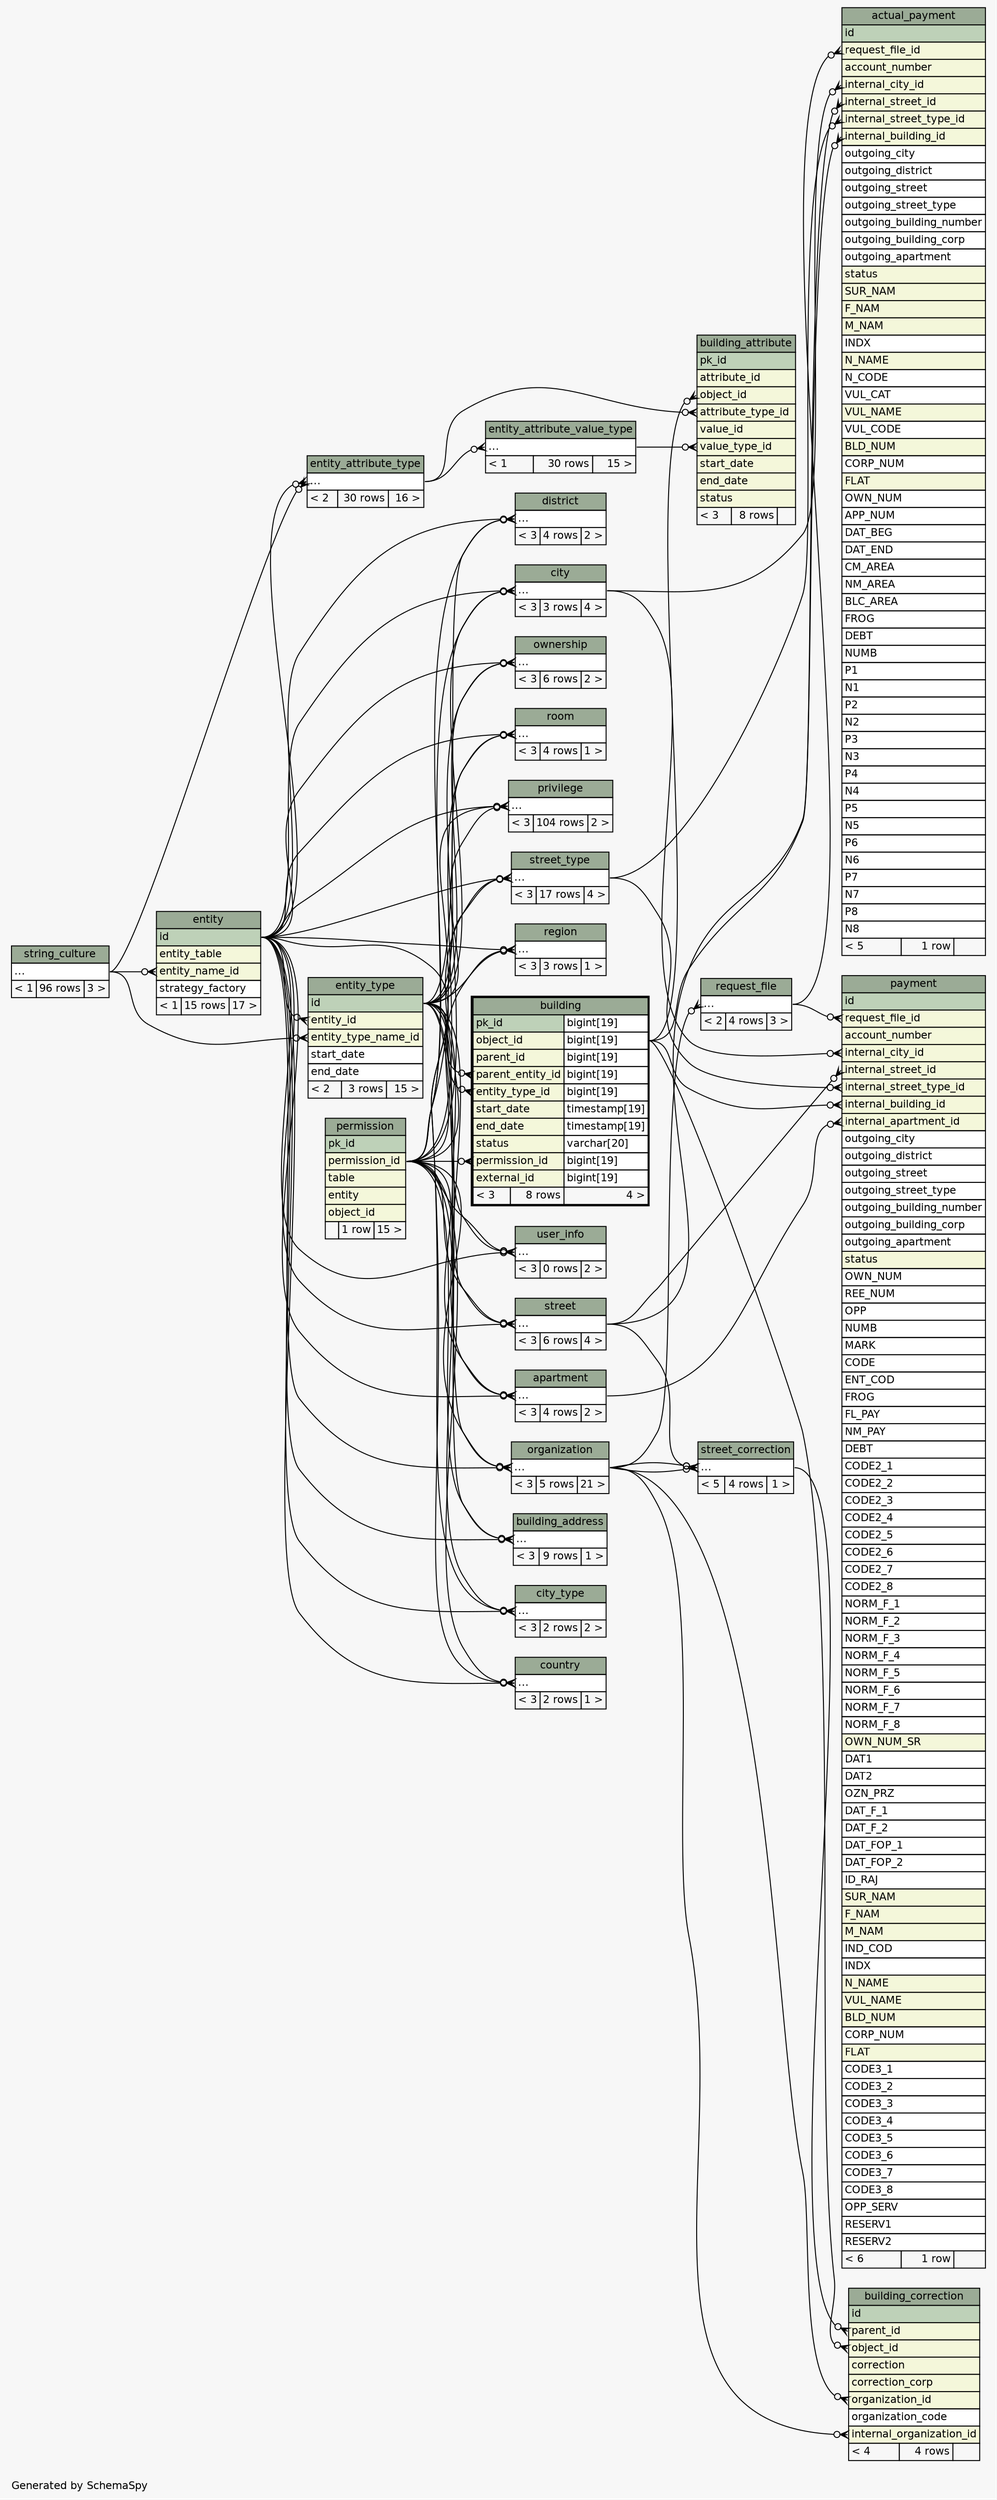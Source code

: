 // dot 2.28.0 on Windows 7 6.1
// SchemaSpy rev 590
digraph "twoDegreesRelationshipsDiagram" {
  graph [
    rankdir="RL"
    bgcolor="#f7f7f7"
    label="\nGenerated by SchemaSpy"
    labeljust="l"
    nodesep="0.18"
    ranksep="0.46"
    fontname="Helvetica"
    fontsize="11"
  ];
  node [
    fontname="Helvetica"
    fontsize="11"
    shape="plaintext"
  ];
  edge [
    arrowsize="0.8"
  ];
  "actual_payment":"internal_building_id":w -> "building":"object_id.type":e [arrowhead=none dir=back arrowtail=crowodot];
  "actual_payment":"internal_city_id":w -> "city":"elipses":e [arrowhead=none dir=back arrowtail=crowodot];
  "actual_payment":"internal_street_id":w -> "street":"elipses":e [arrowhead=none dir=back arrowtail=crowodot];
  "actual_payment":"internal_street_type_id":w -> "street_type":"elipses":e [arrowhead=none dir=back arrowtail=crowodot];
  "actual_payment":"request_file_id":w -> "request_file":"elipses":e [arrowhead=none dir=back arrowtail=crowodot];
  "apartment":"elipses":w -> "entity_type":"id":e [arrowhead=none dir=back arrowtail=crowodot];
  "apartment":"elipses":w -> "entity":"id":e [arrowhead=none dir=back arrowtail=crowodot];
  "apartment":"elipses":w -> "permission":"permission_id":e [arrowhead=none dir=back arrowtail=crowodot];
  "building":"entity_type_id":w -> "entity_type":"id":e [arrowhead=none dir=back arrowtail=crowodot];
  "building":"parent_entity_id":w -> "entity":"id":e [arrowhead=none dir=back arrowtail=crowodot];
  "building":"permission_id":w -> "permission":"permission_id":e [arrowhead=none dir=back arrowtail=crowodot];
  "building_address":"elipses":w -> "entity_type":"id":e [arrowhead=none dir=back arrowtail=crowodot];
  "building_address":"elipses":w -> "entity":"id":e [arrowhead=none dir=back arrowtail=crowodot];
  "building_address":"elipses":w -> "permission":"permission_id":e [arrowhead=none dir=back arrowtail=crowodot];
  "building_attribute":"attribute_type_id":w -> "entity_attribute_type":"elipses":e [arrowhead=none dir=back arrowtail=crowodot];
  "building_attribute":"object_id":w -> "building":"object_id.type":e [arrowhead=none dir=back arrowtail=crowodot];
  "building_attribute":"value_type_id":w -> "entity_attribute_value_type":"elipses":e [arrowhead=none dir=back arrowtail=crowodot];
  "building_correction":"internal_organization_id":w -> "organization":"elipses":e [arrowhead=none dir=back arrowtail=crowodot];
  "building_correction":"object_id":w -> "building":"object_id.type":e [arrowhead=none dir=back arrowtail=crowodot];
  "building_correction":"organization_id":w -> "organization":"elipses":e [arrowhead=none dir=back arrowtail=crowodot];
  "building_correction":"parent_id":w -> "street_correction":"elipses":e [arrowhead=none dir=back arrowtail=crowodot];
  "city":"elipses":w -> "entity_type":"id":e [arrowhead=none dir=back arrowtail=crowodot];
  "city":"elipses":w -> "entity":"id":e [arrowhead=none dir=back arrowtail=crowodot];
  "city":"elipses":w -> "permission":"permission_id":e [arrowhead=none dir=back arrowtail=crowodot];
  "city_type":"elipses":w -> "entity_type":"id":e [arrowhead=none dir=back arrowtail=crowodot];
  "city_type":"elipses":w -> "entity":"id":e [arrowhead=none dir=back arrowtail=crowodot];
  "city_type":"elipses":w -> "permission":"permission_id":e [arrowhead=none dir=back arrowtail=crowodot];
  "country":"elipses":w -> "entity_type":"id":e [arrowhead=none dir=back arrowtail=crowodot];
  "country":"elipses":w -> "entity":"id":e [arrowhead=none dir=back arrowtail=crowodot];
  "country":"elipses":w -> "permission":"permission_id":e [arrowhead=none dir=back arrowtail=crowodot];
  "district":"elipses":w -> "entity_type":"id":e [arrowhead=none dir=back arrowtail=crowodot];
  "district":"elipses":w -> "entity":"id":e [arrowhead=none dir=back arrowtail=crowodot];
  "district":"elipses":w -> "permission":"permission_id":e [arrowhead=none dir=back arrowtail=crowodot];
  "entity":"entity_name_id":w -> "string_culture":"elipses":e [arrowhead=none dir=back arrowtail=crowodot];
  "entity_attribute_type":"elipses":w -> "string_culture":"elipses":e [arrowhead=none dir=back arrowtail=crowodot];
  "entity_attribute_type":"elipses":w -> "entity":"id":e [arrowhead=none dir=back arrowtail=crowodot];
  "entity_attribute_value_type":"elipses":w -> "entity_attribute_type":"elipses":e [arrowhead=none dir=back arrowtail=crowodot];
  "entity_type":"entity_id":w -> "entity":"id":e [arrowhead=none dir=back arrowtail=crowodot];
  "entity_type":"entity_type_name_id":w -> "string_culture":"elipses":e [arrowhead=none dir=back arrowtail=crowodot];
  "organization":"elipses":w -> "entity_type":"id":e [arrowhead=none dir=back arrowtail=crowodot];
  "organization":"elipses":w -> "entity":"id":e [arrowhead=none dir=back arrowtail=crowodot];
  "organization":"elipses":w -> "permission":"permission_id":e [arrowhead=none dir=back arrowtail=crowodot];
  "ownership":"elipses":w -> "entity_type":"id":e [arrowhead=none dir=back arrowtail=crowodot];
  "ownership":"elipses":w -> "entity":"id":e [arrowhead=none dir=back arrowtail=crowodot];
  "ownership":"elipses":w -> "permission":"permission_id":e [arrowhead=none dir=back arrowtail=crowodot];
  "payment":"internal_apartment_id":w -> "apartment":"elipses":e [arrowhead=none dir=back arrowtail=crowodot];
  "payment":"internal_building_id":w -> "building":"object_id.type":e [arrowhead=none dir=back arrowtail=crowodot];
  "payment":"internal_city_id":w -> "city":"elipses":e [arrowhead=none dir=back arrowtail=crowodot];
  "payment":"internal_street_id":w -> "street":"elipses":e [arrowhead=none dir=back arrowtail=crowodot];
  "payment":"internal_street_type_id":w -> "street_type":"elipses":e [arrowhead=none dir=back arrowtail=crowodot];
  "payment":"request_file_id":w -> "request_file":"elipses":e [arrowhead=none dir=back arrowtail=crowodot];
  "privilege":"elipses":w -> "entity_type":"id":e [arrowhead=none dir=back arrowtail=crowodot];
  "privilege":"elipses":w -> "entity":"id":e [arrowhead=none dir=back arrowtail=crowodot];
  "privilege":"elipses":w -> "permission":"permission_id":e [arrowhead=none dir=back arrowtail=crowodot];
  "region":"elipses":w -> "entity_type":"id":e [arrowhead=none dir=back arrowtail=crowodot];
  "region":"elipses":w -> "entity":"id":e [arrowhead=none dir=back arrowtail=crowodot];
  "region":"elipses":w -> "permission":"permission_id":e [arrowhead=none dir=back arrowtail=crowodot];
  "request_file":"elipses":w -> "organization":"elipses":e [arrowhead=none dir=back arrowtail=crowodot];
  "room":"elipses":w -> "entity_type":"id":e [arrowhead=none dir=back arrowtail=crowodot];
  "room":"elipses":w -> "entity":"id":e [arrowhead=none dir=back arrowtail=crowodot];
  "room":"elipses":w -> "permission":"permission_id":e [arrowhead=none dir=back arrowtail=crowodot];
  "street":"elipses":w -> "entity_type":"id":e [arrowhead=none dir=back arrowtail=crowodot];
  "street":"elipses":w -> "entity":"id":e [arrowhead=none dir=back arrowtail=crowodot];
  "street":"elipses":w -> "permission":"permission_id":e [arrowhead=none dir=back arrowtail=crowodot];
  "street_correction":"elipses":w -> "organization":"elipses":e [arrowhead=none dir=back arrowtail=crowodot];
  "street_correction":"elipses":w -> "street":"elipses":e [arrowhead=none dir=back arrowtail=crowodot];
  "street_correction":"elipses":w -> "organization":"elipses":e [arrowhead=none dir=back arrowtail=crowodot];
  "street_type":"elipses":w -> "entity_type":"id":e [arrowhead=none dir=back arrowtail=crowodot];
  "street_type":"elipses":w -> "entity":"id":e [arrowhead=none dir=back arrowtail=crowodot];
  "street_type":"elipses":w -> "permission":"permission_id":e [arrowhead=none dir=back arrowtail=crowodot];
  "user_info":"elipses":w -> "entity_type":"id":e [arrowhead=none dir=back arrowtail=crowodot];
  "user_info":"elipses":w -> "entity":"id":e [arrowhead=none dir=back arrowtail=crowodot];
  "user_info":"elipses":w -> "permission":"permission_id":e [arrowhead=none dir=back arrowtail=crowodot];
  "actual_payment" [
    label=<
    <TABLE BORDER="0" CELLBORDER="1" CELLSPACING="0" BGCOLOR="#ffffff">
      <TR><TD COLSPAN="3" BGCOLOR="#9bab96" ALIGN="CENTER">actual_payment</TD></TR>
      <TR><TD PORT="id" COLSPAN="3" BGCOLOR="#bed1b8" ALIGN="LEFT">id</TD></TR>
      <TR><TD PORT="request_file_id" COLSPAN="3" BGCOLOR="#f4f7da" ALIGN="LEFT">request_file_id</TD></TR>
      <TR><TD PORT="account_number" COLSPAN="3" BGCOLOR="#f4f7da" ALIGN="LEFT">account_number</TD></TR>
      <TR><TD PORT="internal_city_id" COLSPAN="3" BGCOLOR="#f4f7da" ALIGN="LEFT">internal_city_id</TD></TR>
      <TR><TD PORT="internal_street_id" COLSPAN="3" BGCOLOR="#f4f7da" ALIGN="LEFT">internal_street_id</TD></TR>
      <TR><TD PORT="internal_street_type_id" COLSPAN="3" BGCOLOR="#f4f7da" ALIGN="LEFT">internal_street_type_id</TD></TR>
      <TR><TD PORT="internal_building_id" COLSPAN="3" BGCOLOR="#f4f7da" ALIGN="LEFT">internal_building_id</TD></TR>
      <TR><TD PORT="outgoing_city" COLSPAN="3" ALIGN="LEFT">outgoing_city</TD></TR>
      <TR><TD PORT="outgoing_district" COLSPAN="3" ALIGN="LEFT">outgoing_district</TD></TR>
      <TR><TD PORT="outgoing_street" COLSPAN="3" ALIGN="LEFT">outgoing_street</TD></TR>
      <TR><TD PORT="outgoing_street_type" COLSPAN="3" ALIGN="LEFT">outgoing_street_type</TD></TR>
      <TR><TD PORT="outgoing_building_number" COLSPAN="3" ALIGN="LEFT">outgoing_building_number</TD></TR>
      <TR><TD PORT="outgoing_building_corp" COLSPAN="3" ALIGN="LEFT">outgoing_building_corp</TD></TR>
      <TR><TD PORT="outgoing_apartment" COLSPAN="3" ALIGN="LEFT">outgoing_apartment</TD></TR>
      <TR><TD PORT="status" COLSPAN="3" BGCOLOR="#f4f7da" ALIGN="LEFT">status</TD></TR>
      <TR><TD PORT="SUR_NAM" COLSPAN="3" BGCOLOR="#f4f7da" ALIGN="LEFT">SUR_NAM</TD></TR>
      <TR><TD PORT="F_NAM" COLSPAN="3" BGCOLOR="#f4f7da" ALIGN="LEFT">F_NAM</TD></TR>
      <TR><TD PORT="M_NAM" COLSPAN="3" BGCOLOR="#f4f7da" ALIGN="LEFT">M_NAM</TD></TR>
      <TR><TD PORT="INDX" COLSPAN="3" ALIGN="LEFT">INDX</TD></TR>
      <TR><TD PORT="N_NAME" COLSPAN="3" BGCOLOR="#f4f7da" ALIGN="LEFT">N_NAME</TD></TR>
      <TR><TD PORT="N_CODE" COLSPAN="3" ALIGN="LEFT">N_CODE</TD></TR>
      <TR><TD PORT="VUL_CAT" COLSPAN="3" ALIGN="LEFT">VUL_CAT</TD></TR>
      <TR><TD PORT="VUL_NAME" COLSPAN="3" BGCOLOR="#f4f7da" ALIGN="LEFT">VUL_NAME</TD></TR>
      <TR><TD PORT="VUL_CODE" COLSPAN="3" ALIGN="LEFT">VUL_CODE</TD></TR>
      <TR><TD PORT="BLD_NUM" COLSPAN="3" BGCOLOR="#f4f7da" ALIGN="LEFT">BLD_NUM</TD></TR>
      <TR><TD PORT="CORP_NUM" COLSPAN="3" ALIGN="LEFT">CORP_NUM</TD></TR>
      <TR><TD PORT="FLAT" COLSPAN="3" BGCOLOR="#f4f7da" ALIGN="LEFT">FLAT</TD></TR>
      <TR><TD PORT="OWN_NUM" COLSPAN="3" ALIGN="LEFT">OWN_NUM</TD></TR>
      <TR><TD PORT="APP_NUM" COLSPAN="3" ALIGN="LEFT">APP_NUM</TD></TR>
      <TR><TD PORT="DAT_BEG" COLSPAN="3" ALIGN="LEFT">DAT_BEG</TD></TR>
      <TR><TD PORT="DAT_END" COLSPAN="3" ALIGN="LEFT">DAT_END</TD></TR>
      <TR><TD PORT="CM_AREA" COLSPAN="3" ALIGN="LEFT">CM_AREA</TD></TR>
      <TR><TD PORT="NM_AREA" COLSPAN="3" ALIGN="LEFT">NM_AREA</TD></TR>
      <TR><TD PORT="BLC_AREA" COLSPAN="3" ALIGN="LEFT">BLC_AREA</TD></TR>
      <TR><TD PORT="FROG" COLSPAN="3" ALIGN="LEFT">FROG</TD></TR>
      <TR><TD PORT="DEBT" COLSPAN="3" ALIGN="LEFT">DEBT</TD></TR>
      <TR><TD PORT="NUMB" COLSPAN="3" ALIGN="LEFT">NUMB</TD></TR>
      <TR><TD PORT="P1" COLSPAN="3" ALIGN="LEFT">P1</TD></TR>
      <TR><TD PORT="N1" COLSPAN="3" ALIGN="LEFT">N1</TD></TR>
      <TR><TD PORT="P2" COLSPAN="3" ALIGN="LEFT">P2</TD></TR>
      <TR><TD PORT="N2" COLSPAN="3" ALIGN="LEFT">N2</TD></TR>
      <TR><TD PORT="P3" COLSPAN="3" ALIGN="LEFT">P3</TD></TR>
      <TR><TD PORT="N3" COLSPAN="3" ALIGN="LEFT">N3</TD></TR>
      <TR><TD PORT="P4" COLSPAN="3" ALIGN="LEFT">P4</TD></TR>
      <TR><TD PORT="N4" COLSPAN="3" ALIGN="LEFT">N4</TD></TR>
      <TR><TD PORT="P5" COLSPAN="3" ALIGN="LEFT">P5</TD></TR>
      <TR><TD PORT="N5" COLSPAN="3" ALIGN="LEFT">N5</TD></TR>
      <TR><TD PORT="P6" COLSPAN="3" ALIGN="LEFT">P6</TD></TR>
      <TR><TD PORT="N6" COLSPAN="3" ALIGN="LEFT">N6</TD></TR>
      <TR><TD PORT="P7" COLSPAN="3" ALIGN="LEFT">P7</TD></TR>
      <TR><TD PORT="N7" COLSPAN="3" ALIGN="LEFT">N7</TD></TR>
      <TR><TD PORT="P8" COLSPAN="3" ALIGN="LEFT">P8</TD></TR>
      <TR><TD PORT="N8" COLSPAN="3" ALIGN="LEFT">N8</TD></TR>
      <TR><TD ALIGN="LEFT" BGCOLOR="#f7f7f7">&lt; 5</TD><TD ALIGN="RIGHT" BGCOLOR="#f7f7f7">1 row</TD><TD ALIGN="RIGHT" BGCOLOR="#f7f7f7">  </TD></TR>
    </TABLE>>
    URL="actual_payment.html"
    tooltip="actual_payment"
  ];
  "apartment" [
    label=<
    <TABLE BORDER="0" CELLBORDER="1" CELLSPACING="0" BGCOLOR="#ffffff">
      <TR><TD COLSPAN="3" BGCOLOR="#9bab96" ALIGN="CENTER">apartment</TD></TR>
      <TR><TD PORT="elipses" COLSPAN="3" ALIGN="LEFT">...</TD></TR>
      <TR><TD ALIGN="LEFT" BGCOLOR="#f7f7f7">&lt; 3</TD><TD ALIGN="RIGHT" BGCOLOR="#f7f7f7">4 rows</TD><TD ALIGN="RIGHT" BGCOLOR="#f7f7f7">2 &gt;</TD></TR>
    </TABLE>>
    URL="apartment.html"
    tooltip="apartment"
  ];
  "building" [
    label=<
    <TABLE BORDER="2" CELLBORDER="1" CELLSPACING="0" BGCOLOR="#ffffff">
      <TR><TD COLSPAN="3" BGCOLOR="#9bab96" ALIGN="CENTER">building</TD></TR>
      <TR><TD PORT="pk_id" COLSPAN="2" BGCOLOR="#bed1b8" ALIGN="LEFT">pk_id</TD><TD PORT="pk_id.type" ALIGN="LEFT">bigint[19]</TD></TR>
      <TR><TD PORT="object_id" COLSPAN="2" BGCOLOR="#f4f7da" ALIGN="LEFT">object_id</TD><TD PORT="object_id.type" ALIGN="LEFT">bigint[19]</TD></TR>
      <TR><TD PORT="parent_id" COLSPAN="2" BGCOLOR="#f4f7da" ALIGN="LEFT">parent_id</TD><TD PORT="parent_id.type" ALIGN="LEFT">bigint[19]</TD></TR>
      <TR><TD PORT="parent_entity_id" COLSPAN="2" BGCOLOR="#f4f7da" ALIGN="LEFT">parent_entity_id</TD><TD PORT="parent_entity_id.type" ALIGN="LEFT">bigint[19]</TD></TR>
      <TR><TD PORT="entity_type_id" COLSPAN="2" BGCOLOR="#f4f7da" ALIGN="LEFT">entity_type_id</TD><TD PORT="entity_type_id.type" ALIGN="LEFT">bigint[19]</TD></TR>
      <TR><TD PORT="start_date" COLSPAN="2" BGCOLOR="#f4f7da" ALIGN="LEFT">start_date</TD><TD PORT="start_date.type" ALIGN="LEFT">timestamp[19]</TD></TR>
      <TR><TD PORT="end_date" COLSPAN="2" BGCOLOR="#f4f7da" ALIGN="LEFT">end_date</TD><TD PORT="end_date.type" ALIGN="LEFT">timestamp[19]</TD></TR>
      <TR><TD PORT="status" COLSPAN="2" BGCOLOR="#f4f7da" ALIGN="LEFT">status</TD><TD PORT="status.type" ALIGN="LEFT">varchar[20]</TD></TR>
      <TR><TD PORT="permission_id" COLSPAN="2" BGCOLOR="#f4f7da" ALIGN="LEFT">permission_id</TD><TD PORT="permission_id.type" ALIGN="LEFT">bigint[19]</TD></TR>
      <TR><TD PORT="external_id" COLSPAN="2" BGCOLOR="#f4f7da" ALIGN="LEFT">external_id</TD><TD PORT="external_id.type" ALIGN="LEFT">bigint[19]</TD></TR>
      <TR><TD ALIGN="LEFT" BGCOLOR="#f7f7f7">&lt; 3</TD><TD ALIGN="RIGHT" BGCOLOR="#f7f7f7">8 rows</TD><TD ALIGN="RIGHT" BGCOLOR="#f7f7f7">4 &gt;</TD></TR>
    </TABLE>>
    URL="building.html"
    tooltip="building"
  ];
  "building_address" [
    label=<
    <TABLE BORDER="0" CELLBORDER="1" CELLSPACING="0" BGCOLOR="#ffffff">
      <TR><TD COLSPAN="3" BGCOLOR="#9bab96" ALIGN="CENTER">building_address</TD></TR>
      <TR><TD PORT="elipses" COLSPAN="3" ALIGN="LEFT">...</TD></TR>
      <TR><TD ALIGN="LEFT" BGCOLOR="#f7f7f7">&lt; 3</TD><TD ALIGN="RIGHT" BGCOLOR="#f7f7f7">9 rows</TD><TD ALIGN="RIGHT" BGCOLOR="#f7f7f7">1 &gt;</TD></TR>
    </TABLE>>
    URL="building_address.html"
    tooltip="building_address"
  ];
  "building_attribute" [
    label=<
    <TABLE BORDER="0" CELLBORDER="1" CELLSPACING="0" BGCOLOR="#ffffff">
      <TR><TD COLSPAN="3" BGCOLOR="#9bab96" ALIGN="CENTER">building_attribute</TD></TR>
      <TR><TD PORT="pk_id" COLSPAN="3" BGCOLOR="#bed1b8" ALIGN="LEFT">pk_id</TD></TR>
      <TR><TD PORT="attribute_id" COLSPAN="3" BGCOLOR="#f4f7da" ALIGN="LEFT">attribute_id</TD></TR>
      <TR><TD PORT="object_id" COLSPAN="3" BGCOLOR="#f4f7da" ALIGN="LEFT">object_id</TD></TR>
      <TR><TD PORT="attribute_type_id" COLSPAN="3" BGCOLOR="#f4f7da" ALIGN="LEFT">attribute_type_id</TD></TR>
      <TR><TD PORT="value_id" COLSPAN="3" BGCOLOR="#f4f7da" ALIGN="LEFT">value_id</TD></TR>
      <TR><TD PORT="value_type_id" COLSPAN="3" BGCOLOR="#f4f7da" ALIGN="LEFT">value_type_id</TD></TR>
      <TR><TD PORT="start_date" COLSPAN="3" BGCOLOR="#f4f7da" ALIGN="LEFT">start_date</TD></TR>
      <TR><TD PORT="end_date" COLSPAN="3" BGCOLOR="#f4f7da" ALIGN="LEFT">end_date</TD></TR>
      <TR><TD PORT="status" COLSPAN="3" BGCOLOR="#f4f7da" ALIGN="LEFT">status</TD></TR>
      <TR><TD ALIGN="LEFT" BGCOLOR="#f7f7f7">&lt; 3</TD><TD ALIGN="RIGHT" BGCOLOR="#f7f7f7">8 rows</TD><TD ALIGN="RIGHT" BGCOLOR="#f7f7f7">  </TD></TR>
    </TABLE>>
    URL="building_attribute.html"
    tooltip="building_attribute"
  ];
  "building_correction" [
    label=<
    <TABLE BORDER="0" CELLBORDER="1" CELLSPACING="0" BGCOLOR="#ffffff">
      <TR><TD COLSPAN="3" BGCOLOR="#9bab96" ALIGN="CENTER">building_correction</TD></TR>
      <TR><TD PORT="id" COLSPAN="3" BGCOLOR="#bed1b8" ALIGN="LEFT">id</TD></TR>
      <TR><TD PORT="parent_id" COLSPAN="3" BGCOLOR="#f4f7da" ALIGN="LEFT">parent_id</TD></TR>
      <TR><TD PORT="object_id" COLSPAN="3" BGCOLOR="#f4f7da" ALIGN="LEFT">object_id</TD></TR>
      <TR><TD PORT="correction" COLSPAN="3" BGCOLOR="#f4f7da" ALIGN="LEFT">correction</TD></TR>
      <TR><TD PORT="correction_corp" COLSPAN="3" BGCOLOR="#f4f7da" ALIGN="LEFT">correction_corp</TD></TR>
      <TR><TD PORT="organization_id" COLSPAN="3" BGCOLOR="#f4f7da" ALIGN="LEFT">organization_id</TD></TR>
      <TR><TD PORT="organization_code" COLSPAN="3" ALIGN="LEFT">organization_code</TD></TR>
      <TR><TD PORT="internal_organization_id" COLSPAN="3" BGCOLOR="#f4f7da" ALIGN="LEFT">internal_organization_id</TD></TR>
      <TR><TD ALIGN="LEFT" BGCOLOR="#f7f7f7">&lt; 4</TD><TD ALIGN="RIGHT" BGCOLOR="#f7f7f7">4 rows</TD><TD ALIGN="RIGHT" BGCOLOR="#f7f7f7">  </TD></TR>
    </TABLE>>
    URL="building_correction.html"
    tooltip="building_correction"
  ];
  "city" [
    label=<
    <TABLE BORDER="0" CELLBORDER="1" CELLSPACING="0" BGCOLOR="#ffffff">
      <TR><TD COLSPAN="3" BGCOLOR="#9bab96" ALIGN="CENTER">city</TD></TR>
      <TR><TD PORT="elipses" COLSPAN="3" ALIGN="LEFT">...</TD></TR>
      <TR><TD ALIGN="LEFT" BGCOLOR="#f7f7f7">&lt; 3</TD><TD ALIGN="RIGHT" BGCOLOR="#f7f7f7">3 rows</TD><TD ALIGN="RIGHT" BGCOLOR="#f7f7f7">4 &gt;</TD></TR>
    </TABLE>>
    URL="city.html"
    tooltip="city"
  ];
  "city_type" [
    label=<
    <TABLE BORDER="0" CELLBORDER="1" CELLSPACING="0" BGCOLOR="#ffffff">
      <TR><TD COLSPAN="3" BGCOLOR="#9bab96" ALIGN="CENTER">city_type</TD></TR>
      <TR><TD PORT="elipses" COLSPAN="3" ALIGN="LEFT">...</TD></TR>
      <TR><TD ALIGN="LEFT" BGCOLOR="#f7f7f7">&lt; 3</TD><TD ALIGN="RIGHT" BGCOLOR="#f7f7f7">2 rows</TD><TD ALIGN="RIGHT" BGCOLOR="#f7f7f7">2 &gt;</TD></TR>
    </TABLE>>
    URL="city_type.html"
    tooltip="city_type"
  ];
  "country" [
    label=<
    <TABLE BORDER="0" CELLBORDER="1" CELLSPACING="0" BGCOLOR="#ffffff">
      <TR><TD COLSPAN="3" BGCOLOR="#9bab96" ALIGN="CENTER">country</TD></TR>
      <TR><TD PORT="elipses" COLSPAN="3" ALIGN="LEFT">...</TD></TR>
      <TR><TD ALIGN="LEFT" BGCOLOR="#f7f7f7">&lt; 3</TD><TD ALIGN="RIGHT" BGCOLOR="#f7f7f7">2 rows</TD><TD ALIGN="RIGHT" BGCOLOR="#f7f7f7">1 &gt;</TD></TR>
    </TABLE>>
    URL="country.html"
    tooltip="country"
  ];
  "district" [
    label=<
    <TABLE BORDER="0" CELLBORDER="1" CELLSPACING="0" BGCOLOR="#ffffff">
      <TR><TD COLSPAN="3" BGCOLOR="#9bab96" ALIGN="CENTER">district</TD></TR>
      <TR><TD PORT="elipses" COLSPAN="3" ALIGN="LEFT">...</TD></TR>
      <TR><TD ALIGN="LEFT" BGCOLOR="#f7f7f7">&lt; 3</TD><TD ALIGN="RIGHT" BGCOLOR="#f7f7f7">4 rows</TD><TD ALIGN="RIGHT" BGCOLOR="#f7f7f7">2 &gt;</TD></TR>
    </TABLE>>
    URL="district.html"
    tooltip="district"
  ];
  "entity" [
    label=<
    <TABLE BORDER="0" CELLBORDER="1" CELLSPACING="0" BGCOLOR="#ffffff">
      <TR><TD COLSPAN="3" BGCOLOR="#9bab96" ALIGN="CENTER">entity</TD></TR>
      <TR><TD PORT="id" COLSPAN="3" BGCOLOR="#bed1b8" ALIGN="LEFT">id</TD></TR>
      <TR><TD PORT="entity_table" COLSPAN="3" BGCOLOR="#f4f7da" ALIGN="LEFT">entity_table</TD></TR>
      <TR><TD PORT="entity_name_id" COLSPAN="3" BGCOLOR="#f4f7da" ALIGN="LEFT">entity_name_id</TD></TR>
      <TR><TD PORT="strategy_factory" COLSPAN="3" ALIGN="LEFT">strategy_factory</TD></TR>
      <TR><TD ALIGN="LEFT" BGCOLOR="#f7f7f7">&lt; 1</TD><TD ALIGN="RIGHT" BGCOLOR="#f7f7f7">15 rows</TD><TD ALIGN="RIGHT" BGCOLOR="#f7f7f7">17 &gt;</TD></TR>
    </TABLE>>
    URL="entity.html"
    tooltip="entity"
  ];
  "entity_attribute_type" [
    label=<
    <TABLE BORDER="0" CELLBORDER="1" CELLSPACING="0" BGCOLOR="#ffffff">
      <TR><TD COLSPAN="3" BGCOLOR="#9bab96" ALIGN="CENTER">entity_attribute_type</TD></TR>
      <TR><TD PORT="elipses" COLSPAN="3" ALIGN="LEFT">...</TD></TR>
      <TR><TD ALIGN="LEFT" BGCOLOR="#f7f7f7">&lt; 2</TD><TD ALIGN="RIGHT" BGCOLOR="#f7f7f7">30 rows</TD><TD ALIGN="RIGHT" BGCOLOR="#f7f7f7">16 &gt;</TD></TR>
    </TABLE>>
    URL="entity_attribute_type.html"
    tooltip="entity_attribute_type"
  ];
  "entity_attribute_value_type" [
    label=<
    <TABLE BORDER="0" CELLBORDER="1" CELLSPACING="0" BGCOLOR="#ffffff">
      <TR><TD COLSPAN="3" BGCOLOR="#9bab96" ALIGN="CENTER">entity_attribute_value_type</TD></TR>
      <TR><TD PORT="elipses" COLSPAN="3" ALIGN="LEFT">...</TD></TR>
      <TR><TD ALIGN="LEFT" BGCOLOR="#f7f7f7">&lt; 1</TD><TD ALIGN="RIGHT" BGCOLOR="#f7f7f7">30 rows</TD><TD ALIGN="RIGHT" BGCOLOR="#f7f7f7">15 &gt;</TD></TR>
    </TABLE>>
    URL="entity_attribute_value_type.html"
    tooltip="entity_attribute_value_type"
  ];
  "entity_type" [
    label=<
    <TABLE BORDER="0" CELLBORDER="1" CELLSPACING="0" BGCOLOR="#ffffff">
      <TR><TD COLSPAN="3" BGCOLOR="#9bab96" ALIGN="CENTER">entity_type</TD></TR>
      <TR><TD PORT="id" COLSPAN="3" BGCOLOR="#bed1b8" ALIGN="LEFT">id</TD></TR>
      <TR><TD PORT="entity_id" COLSPAN="3" BGCOLOR="#f4f7da" ALIGN="LEFT">entity_id</TD></TR>
      <TR><TD PORT="entity_type_name_id" COLSPAN="3" BGCOLOR="#f4f7da" ALIGN="LEFT">entity_type_name_id</TD></TR>
      <TR><TD PORT="start_date" COLSPAN="3" ALIGN="LEFT">start_date</TD></TR>
      <TR><TD PORT="end_date" COLSPAN="3" ALIGN="LEFT">end_date</TD></TR>
      <TR><TD ALIGN="LEFT" BGCOLOR="#f7f7f7">&lt; 2</TD><TD ALIGN="RIGHT" BGCOLOR="#f7f7f7">3 rows</TD><TD ALIGN="RIGHT" BGCOLOR="#f7f7f7">15 &gt;</TD></TR>
    </TABLE>>
    URL="entity_type.html"
    tooltip="entity_type"
  ];
  "organization" [
    label=<
    <TABLE BORDER="0" CELLBORDER="1" CELLSPACING="0" BGCOLOR="#ffffff">
      <TR><TD COLSPAN="3" BGCOLOR="#9bab96" ALIGN="CENTER">organization</TD></TR>
      <TR><TD PORT="elipses" COLSPAN="3" ALIGN="LEFT">...</TD></TR>
      <TR><TD ALIGN="LEFT" BGCOLOR="#f7f7f7">&lt; 3</TD><TD ALIGN="RIGHT" BGCOLOR="#f7f7f7">5 rows</TD><TD ALIGN="RIGHT" BGCOLOR="#f7f7f7">21 &gt;</TD></TR>
    </TABLE>>
    URL="organization.html"
    tooltip="organization"
  ];
  "ownership" [
    label=<
    <TABLE BORDER="0" CELLBORDER="1" CELLSPACING="0" BGCOLOR="#ffffff">
      <TR><TD COLSPAN="3" BGCOLOR="#9bab96" ALIGN="CENTER">ownership</TD></TR>
      <TR><TD PORT="elipses" COLSPAN="3" ALIGN="LEFT">...</TD></TR>
      <TR><TD ALIGN="LEFT" BGCOLOR="#f7f7f7">&lt; 3</TD><TD ALIGN="RIGHT" BGCOLOR="#f7f7f7">6 rows</TD><TD ALIGN="RIGHT" BGCOLOR="#f7f7f7">2 &gt;</TD></TR>
    </TABLE>>
    URL="ownership.html"
    tooltip="ownership"
  ];
  "payment" [
    label=<
    <TABLE BORDER="0" CELLBORDER="1" CELLSPACING="0" BGCOLOR="#ffffff">
      <TR><TD COLSPAN="3" BGCOLOR="#9bab96" ALIGN="CENTER">payment</TD></TR>
      <TR><TD PORT="id" COLSPAN="3" BGCOLOR="#bed1b8" ALIGN="LEFT">id</TD></TR>
      <TR><TD PORT="request_file_id" COLSPAN="3" BGCOLOR="#f4f7da" ALIGN="LEFT">request_file_id</TD></TR>
      <TR><TD PORT="account_number" COLSPAN="3" BGCOLOR="#f4f7da" ALIGN="LEFT">account_number</TD></TR>
      <TR><TD PORT="internal_city_id" COLSPAN="3" BGCOLOR="#f4f7da" ALIGN="LEFT">internal_city_id</TD></TR>
      <TR><TD PORT="internal_street_id" COLSPAN="3" BGCOLOR="#f4f7da" ALIGN="LEFT">internal_street_id</TD></TR>
      <TR><TD PORT="internal_street_type_id" COLSPAN="3" BGCOLOR="#f4f7da" ALIGN="LEFT">internal_street_type_id</TD></TR>
      <TR><TD PORT="internal_building_id" COLSPAN="3" BGCOLOR="#f4f7da" ALIGN="LEFT">internal_building_id</TD></TR>
      <TR><TD PORT="internal_apartment_id" COLSPAN="3" BGCOLOR="#f4f7da" ALIGN="LEFT">internal_apartment_id</TD></TR>
      <TR><TD PORT="outgoing_city" COLSPAN="3" ALIGN="LEFT">outgoing_city</TD></TR>
      <TR><TD PORT="outgoing_district" COLSPAN="3" ALIGN="LEFT">outgoing_district</TD></TR>
      <TR><TD PORT="outgoing_street" COLSPAN="3" ALIGN="LEFT">outgoing_street</TD></TR>
      <TR><TD PORT="outgoing_street_type" COLSPAN="3" ALIGN="LEFT">outgoing_street_type</TD></TR>
      <TR><TD PORT="outgoing_building_number" COLSPAN="3" ALIGN="LEFT">outgoing_building_number</TD></TR>
      <TR><TD PORT="outgoing_building_corp" COLSPAN="3" ALIGN="LEFT">outgoing_building_corp</TD></TR>
      <TR><TD PORT="outgoing_apartment" COLSPAN="3" ALIGN="LEFT">outgoing_apartment</TD></TR>
      <TR><TD PORT="status" COLSPAN="3" BGCOLOR="#f4f7da" ALIGN="LEFT">status</TD></TR>
      <TR><TD PORT="OWN_NUM" COLSPAN="3" ALIGN="LEFT">OWN_NUM</TD></TR>
      <TR><TD PORT="REE_NUM" COLSPAN="3" ALIGN="LEFT">REE_NUM</TD></TR>
      <TR><TD PORT="OPP" COLSPAN="3" ALIGN="LEFT">OPP</TD></TR>
      <TR><TD PORT="NUMB" COLSPAN="3" ALIGN="LEFT">NUMB</TD></TR>
      <TR><TD PORT="MARK" COLSPAN="3" ALIGN="LEFT">MARK</TD></TR>
      <TR><TD PORT="CODE" COLSPAN="3" ALIGN="LEFT">CODE</TD></TR>
      <TR><TD PORT="ENT_COD" COLSPAN="3" ALIGN="LEFT">ENT_COD</TD></TR>
      <TR><TD PORT="FROG" COLSPAN="3" ALIGN="LEFT">FROG</TD></TR>
      <TR><TD PORT="FL_PAY" COLSPAN="3" ALIGN="LEFT">FL_PAY</TD></TR>
      <TR><TD PORT="NM_PAY" COLSPAN="3" ALIGN="LEFT">NM_PAY</TD></TR>
      <TR><TD PORT="DEBT" COLSPAN="3" ALIGN="LEFT">DEBT</TD></TR>
      <TR><TD PORT="CODE2_1" COLSPAN="3" ALIGN="LEFT">CODE2_1</TD></TR>
      <TR><TD PORT="CODE2_2" COLSPAN="3" ALIGN="LEFT">CODE2_2</TD></TR>
      <TR><TD PORT="CODE2_3" COLSPAN="3" ALIGN="LEFT">CODE2_3</TD></TR>
      <TR><TD PORT="CODE2_4" COLSPAN="3" ALIGN="LEFT">CODE2_4</TD></TR>
      <TR><TD PORT="CODE2_5" COLSPAN="3" ALIGN="LEFT">CODE2_5</TD></TR>
      <TR><TD PORT="CODE2_6" COLSPAN="3" ALIGN="LEFT">CODE2_6</TD></TR>
      <TR><TD PORT="CODE2_7" COLSPAN="3" ALIGN="LEFT">CODE2_7</TD></TR>
      <TR><TD PORT="CODE2_8" COLSPAN="3" ALIGN="LEFT">CODE2_8</TD></TR>
      <TR><TD PORT="NORM_F_1" COLSPAN="3" ALIGN="LEFT">NORM_F_1</TD></TR>
      <TR><TD PORT="NORM_F_2" COLSPAN="3" ALIGN="LEFT">NORM_F_2</TD></TR>
      <TR><TD PORT="NORM_F_3" COLSPAN="3" ALIGN="LEFT">NORM_F_3</TD></TR>
      <TR><TD PORT="NORM_F_4" COLSPAN="3" ALIGN="LEFT">NORM_F_4</TD></TR>
      <TR><TD PORT="NORM_F_5" COLSPAN="3" ALIGN="LEFT">NORM_F_5</TD></TR>
      <TR><TD PORT="NORM_F_6" COLSPAN="3" ALIGN="LEFT">NORM_F_6</TD></TR>
      <TR><TD PORT="NORM_F_7" COLSPAN="3" ALIGN="LEFT">NORM_F_7</TD></TR>
      <TR><TD PORT="NORM_F_8" COLSPAN="3" ALIGN="LEFT">NORM_F_8</TD></TR>
      <TR><TD PORT="OWN_NUM_SR" COLSPAN="3" BGCOLOR="#f4f7da" ALIGN="LEFT">OWN_NUM_SR</TD></TR>
      <TR><TD PORT="DAT1" COLSPAN="3" ALIGN="LEFT">DAT1</TD></TR>
      <TR><TD PORT="DAT2" COLSPAN="3" ALIGN="LEFT">DAT2</TD></TR>
      <TR><TD PORT="OZN_PRZ" COLSPAN="3" ALIGN="LEFT">OZN_PRZ</TD></TR>
      <TR><TD PORT="DAT_F_1" COLSPAN="3" ALIGN="LEFT">DAT_F_1</TD></TR>
      <TR><TD PORT="DAT_F_2" COLSPAN="3" ALIGN="LEFT">DAT_F_2</TD></TR>
      <TR><TD PORT="DAT_FOP_1" COLSPAN="3" ALIGN="LEFT">DAT_FOP_1</TD></TR>
      <TR><TD PORT="DAT_FOP_2" COLSPAN="3" ALIGN="LEFT">DAT_FOP_2</TD></TR>
      <TR><TD PORT="ID_RAJ" COLSPAN="3" ALIGN="LEFT">ID_RAJ</TD></TR>
      <TR><TD PORT="SUR_NAM" COLSPAN="3" BGCOLOR="#f4f7da" ALIGN="LEFT">SUR_NAM</TD></TR>
      <TR><TD PORT="F_NAM" COLSPAN="3" BGCOLOR="#f4f7da" ALIGN="LEFT">F_NAM</TD></TR>
      <TR><TD PORT="M_NAM" COLSPAN="3" BGCOLOR="#f4f7da" ALIGN="LEFT">M_NAM</TD></TR>
      <TR><TD PORT="IND_COD" COLSPAN="3" ALIGN="LEFT">IND_COD</TD></TR>
      <TR><TD PORT="INDX" COLSPAN="3" ALIGN="LEFT">INDX</TD></TR>
      <TR><TD PORT="N_NAME" COLSPAN="3" BGCOLOR="#f4f7da" ALIGN="LEFT">N_NAME</TD></TR>
      <TR><TD PORT="VUL_NAME" COLSPAN="3" BGCOLOR="#f4f7da" ALIGN="LEFT">VUL_NAME</TD></TR>
      <TR><TD PORT="BLD_NUM" COLSPAN="3" BGCOLOR="#f4f7da" ALIGN="LEFT">BLD_NUM</TD></TR>
      <TR><TD PORT="CORP_NUM" COLSPAN="3" ALIGN="LEFT">CORP_NUM</TD></TR>
      <TR><TD PORT="FLAT" COLSPAN="3" BGCOLOR="#f4f7da" ALIGN="LEFT">FLAT</TD></TR>
      <TR><TD PORT="CODE3_1" COLSPAN="3" ALIGN="LEFT">CODE3_1</TD></TR>
      <TR><TD PORT="CODE3_2" COLSPAN="3" ALIGN="LEFT">CODE3_2</TD></TR>
      <TR><TD PORT="CODE3_3" COLSPAN="3" ALIGN="LEFT">CODE3_3</TD></TR>
      <TR><TD PORT="CODE3_4" COLSPAN="3" ALIGN="LEFT">CODE3_4</TD></TR>
      <TR><TD PORT="CODE3_5" COLSPAN="3" ALIGN="LEFT">CODE3_5</TD></TR>
      <TR><TD PORT="CODE3_6" COLSPAN="3" ALIGN="LEFT">CODE3_6</TD></TR>
      <TR><TD PORT="CODE3_7" COLSPAN="3" ALIGN="LEFT">CODE3_7</TD></TR>
      <TR><TD PORT="CODE3_8" COLSPAN="3" ALIGN="LEFT">CODE3_8</TD></TR>
      <TR><TD PORT="OPP_SERV" COLSPAN="3" ALIGN="LEFT">OPP_SERV</TD></TR>
      <TR><TD PORT="RESERV1" COLSPAN="3" ALIGN="LEFT">RESERV1</TD></TR>
      <TR><TD PORT="RESERV2" COLSPAN="3" ALIGN="LEFT">RESERV2</TD></TR>
      <TR><TD ALIGN="LEFT" BGCOLOR="#f7f7f7">&lt; 6</TD><TD ALIGN="RIGHT" BGCOLOR="#f7f7f7">1 row</TD><TD ALIGN="RIGHT" BGCOLOR="#f7f7f7">  </TD></TR>
    </TABLE>>
    URL="payment.html"
    tooltip="payment"
  ];
  "permission" [
    label=<
    <TABLE BORDER="0" CELLBORDER="1" CELLSPACING="0" BGCOLOR="#ffffff">
      <TR><TD COLSPAN="3" BGCOLOR="#9bab96" ALIGN="CENTER">permission</TD></TR>
      <TR><TD PORT="pk_id" COLSPAN="3" BGCOLOR="#bed1b8" ALIGN="LEFT">pk_id</TD></TR>
      <TR><TD PORT="permission_id" COLSPAN="3" BGCOLOR="#f4f7da" ALIGN="LEFT">permission_id</TD></TR>
      <TR><TD PORT="table" COLSPAN="3" BGCOLOR="#f4f7da" ALIGN="LEFT">table</TD></TR>
      <TR><TD PORT="entity" COLSPAN="3" BGCOLOR="#f4f7da" ALIGN="LEFT">entity</TD></TR>
      <TR><TD PORT="object_id" COLSPAN="3" BGCOLOR="#f4f7da" ALIGN="LEFT">object_id</TD></TR>
      <TR><TD ALIGN="LEFT" BGCOLOR="#f7f7f7">  </TD><TD ALIGN="RIGHT" BGCOLOR="#f7f7f7">1 row</TD><TD ALIGN="RIGHT" BGCOLOR="#f7f7f7">15 &gt;</TD></TR>
    </TABLE>>
    URL="permission.html"
    tooltip="permission"
  ];
  "privilege" [
    label=<
    <TABLE BORDER="0" CELLBORDER="1" CELLSPACING="0" BGCOLOR="#ffffff">
      <TR><TD COLSPAN="3" BGCOLOR="#9bab96" ALIGN="CENTER">privilege</TD></TR>
      <TR><TD PORT="elipses" COLSPAN="3" ALIGN="LEFT">...</TD></TR>
      <TR><TD ALIGN="LEFT" BGCOLOR="#f7f7f7">&lt; 3</TD><TD ALIGN="RIGHT" BGCOLOR="#f7f7f7">104 rows</TD><TD ALIGN="RIGHT" BGCOLOR="#f7f7f7">2 &gt;</TD></TR>
    </TABLE>>
    URL="privilege.html"
    tooltip="privilege"
  ];
  "region" [
    label=<
    <TABLE BORDER="0" CELLBORDER="1" CELLSPACING="0" BGCOLOR="#ffffff">
      <TR><TD COLSPAN="3" BGCOLOR="#9bab96" ALIGN="CENTER">region</TD></TR>
      <TR><TD PORT="elipses" COLSPAN="3" ALIGN="LEFT">...</TD></TR>
      <TR><TD ALIGN="LEFT" BGCOLOR="#f7f7f7">&lt; 3</TD><TD ALIGN="RIGHT" BGCOLOR="#f7f7f7">3 rows</TD><TD ALIGN="RIGHT" BGCOLOR="#f7f7f7">1 &gt;</TD></TR>
    </TABLE>>
    URL="region.html"
    tooltip="region"
  ];
  "request_file" [
    label=<
    <TABLE BORDER="0" CELLBORDER="1" CELLSPACING="0" BGCOLOR="#ffffff">
      <TR><TD COLSPAN="3" BGCOLOR="#9bab96" ALIGN="CENTER">request_file</TD></TR>
      <TR><TD PORT="elipses" COLSPAN="3" ALIGN="LEFT">...</TD></TR>
      <TR><TD ALIGN="LEFT" BGCOLOR="#f7f7f7">&lt; 2</TD><TD ALIGN="RIGHT" BGCOLOR="#f7f7f7">4 rows</TD><TD ALIGN="RIGHT" BGCOLOR="#f7f7f7">3 &gt;</TD></TR>
    </TABLE>>
    URL="request_file.html"
    tooltip="request_file"
  ];
  "room" [
    label=<
    <TABLE BORDER="0" CELLBORDER="1" CELLSPACING="0" BGCOLOR="#ffffff">
      <TR><TD COLSPAN="3" BGCOLOR="#9bab96" ALIGN="CENTER">room</TD></TR>
      <TR><TD PORT="elipses" COLSPAN="3" ALIGN="LEFT">...</TD></TR>
      <TR><TD ALIGN="LEFT" BGCOLOR="#f7f7f7">&lt; 3</TD><TD ALIGN="RIGHT" BGCOLOR="#f7f7f7">4 rows</TD><TD ALIGN="RIGHT" BGCOLOR="#f7f7f7">1 &gt;</TD></TR>
    </TABLE>>
    URL="room.html"
    tooltip="room"
  ];
  "street" [
    label=<
    <TABLE BORDER="0" CELLBORDER="1" CELLSPACING="0" BGCOLOR="#ffffff">
      <TR><TD COLSPAN="3" BGCOLOR="#9bab96" ALIGN="CENTER">street</TD></TR>
      <TR><TD PORT="elipses" COLSPAN="3" ALIGN="LEFT">...</TD></TR>
      <TR><TD ALIGN="LEFT" BGCOLOR="#f7f7f7">&lt; 3</TD><TD ALIGN="RIGHT" BGCOLOR="#f7f7f7">6 rows</TD><TD ALIGN="RIGHT" BGCOLOR="#f7f7f7">4 &gt;</TD></TR>
    </TABLE>>
    URL="street.html"
    tooltip="street"
  ];
  "street_correction" [
    label=<
    <TABLE BORDER="0" CELLBORDER="1" CELLSPACING="0" BGCOLOR="#ffffff">
      <TR><TD COLSPAN="3" BGCOLOR="#9bab96" ALIGN="CENTER">street_correction</TD></TR>
      <TR><TD PORT="elipses" COLSPAN="3" ALIGN="LEFT">...</TD></TR>
      <TR><TD ALIGN="LEFT" BGCOLOR="#f7f7f7">&lt; 5</TD><TD ALIGN="RIGHT" BGCOLOR="#f7f7f7">4 rows</TD><TD ALIGN="RIGHT" BGCOLOR="#f7f7f7">1 &gt;</TD></TR>
    </TABLE>>
    URL="street_correction.html"
    tooltip="street_correction"
  ];
  "street_type" [
    label=<
    <TABLE BORDER="0" CELLBORDER="1" CELLSPACING="0" BGCOLOR="#ffffff">
      <TR><TD COLSPAN="3" BGCOLOR="#9bab96" ALIGN="CENTER">street_type</TD></TR>
      <TR><TD PORT="elipses" COLSPAN="3" ALIGN="LEFT">...</TD></TR>
      <TR><TD ALIGN="LEFT" BGCOLOR="#f7f7f7">&lt; 3</TD><TD ALIGN="RIGHT" BGCOLOR="#f7f7f7">17 rows</TD><TD ALIGN="RIGHT" BGCOLOR="#f7f7f7">4 &gt;</TD></TR>
    </TABLE>>
    URL="street_type.html"
    tooltip="street_type"
  ];
  "string_culture" [
    label=<
    <TABLE BORDER="0" CELLBORDER="1" CELLSPACING="0" BGCOLOR="#ffffff">
      <TR><TD COLSPAN="3" BGCOLOR="#9bab96" ALIGN="CENTER">string_culture</TD></TR>
      <TR><TD PORT="elipses" COLSPAN="3" ALIGN="LEFT">...</TD></TR>
      <TR><TD ALIGN="LEFT" BGCOLOR="#f7f7f7">&lt; 1</TD><TD ALIGN="RIGHT" BGCOLOR="#f7f7f7">96 rows</TD><TD ALIGN="RIGHT" BGCOLOR="#f7f7f7">3 &gt;</TD></TR>
    </TABLE>>
    URL="string_culture.html"
    tooltip="string_culture"
  ];
  "user_info" [
    label=<
    <TABLE BORDER="0" CELLBORDER="1" CELLSPACING="0" BGCOLOR="#ffffff">
      <TR><TD COLSPAN="3" BGCOLOR="#9bab96" ALIGN="CENTER">user_info</TD></TR>
      <TR><TD PORT="elipses" COLSPAN="3" ALIGN="LEFT">...</TD></TR>
      <TR><TD ALIGN="LEFT" BGCOLOR="#f7f7f7">&lt; 3</TD><TD ALIGN="RIGHT" BGCOLOR="#f7f7f7">0 rows</TD><TD ALIGN="RIGHT" BGCOLOR="#f7f7f7">2 &gt;</TD></TR>
    </TABLE>>
    URL="user_info.html"
    tooltip="user_info"
  ];
}

